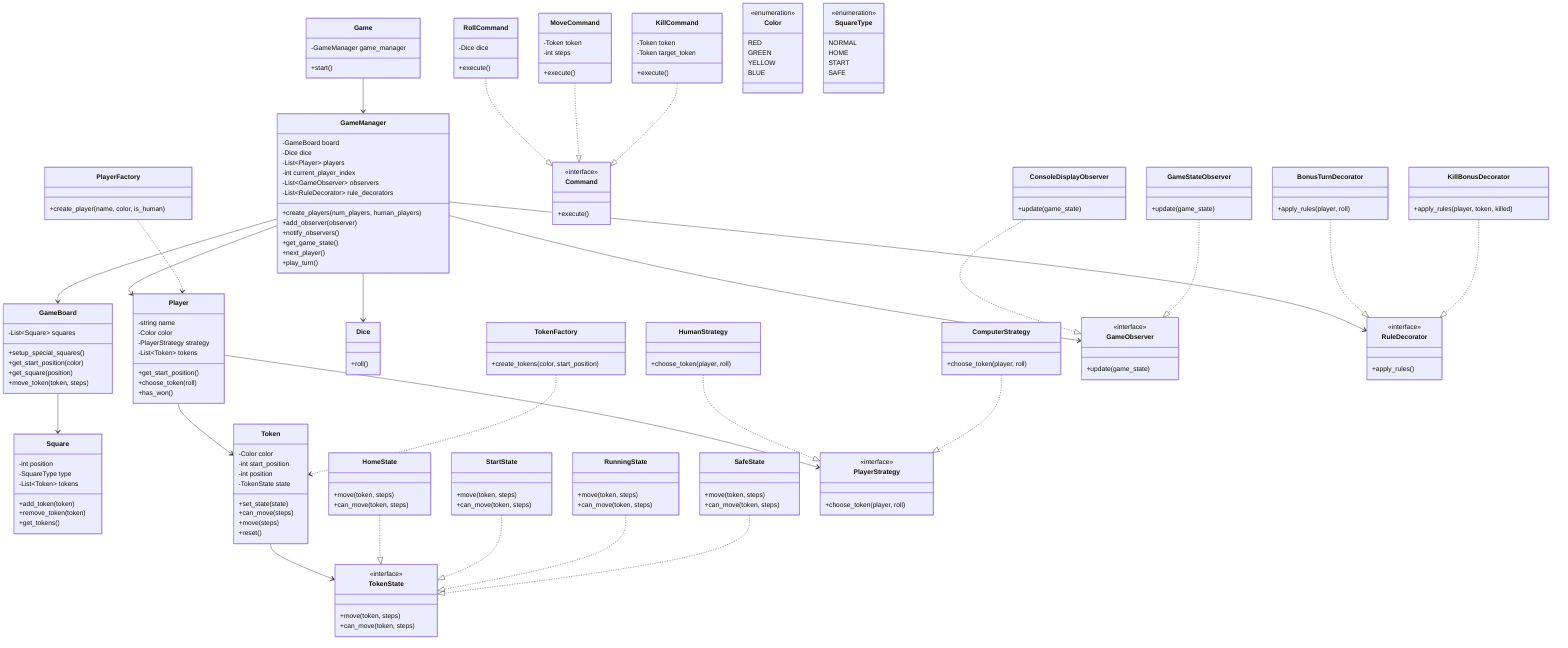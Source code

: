 classDiagram
    class Game {
        -GameManager game_manager
        +start()
    }
    
    class GameManager {
        -GameBoard board
        -Dice dice
        -List~Player~ players
        -int current_player_index
        -List~GameObserver~ observers
        -List~RuleDecorator~ rule_decorators
        +create_players(num_players, human_players)
        +add_observer(observer)
        +notify_observers()
        +get_game_state()
        +next_player()
        +play_turn()
    }
    
    class GameBoard {
        -List~Square~ squares
        +setup_special_squares()
        +get_start_position(color)
        +get_square(position)
        +move_token(token, steps)
    }
    
    class Square {
        -int position
        -SquareType type
        -List~Token~ tokens
        +add_token(token)
        +remove_token(token)
        +get_tokens()
    }
    
    class Player {
        -string name
        -Color color
        -PlayerStrategy strategy
        -List~Token~ tokens
        +get_start_position()
        +choose_token(roll)
        +has_won()
    }
    
    class Token {
        -Color color
        -int start_position
        -int position
        -TokenState state
        +set_state(state)
        +can_move(steps)
        +move(steps)
        +reset()
    }
    
    class Dice {
        +roll()
    }
    
    class PlayerFactory {
        +create_player(name, color, is_human)
    }
    
    class TokenFactory {
        +create_tokens(color, start_position)
    }
    
    class TokenState {
        <<interface>>
        +move(token, steps)
        +can_move(token, steps)
    }
    
    class HomeState {
        +move(token, steps)
        +can_move(token, steps)
    }
    
    class StartState {
        +move(token, steps)
        +can_move(token, steps)
    }
    
    class RunningState {
        +move(token, steps)
        +can_move(token, steps)
    }
    
    class SafeState {
        +move(token, steps)
        +can_move(token, steps)
    }
    
    class Command {
        <<interface>>
        +execute()
    }
    
    class RollCommand {
        -Dice dice
        +execute()
    }
    
    class MoveCommand {
        -Token token
        -int steps
        +execute()
    }
    
    class KillCommand {
        -Token token
        -Token target_token
        +execute()
    }
    
    class PlayerStrategy {
        <<interface>>
        +choose_token(player, roll)
    }
    
    class HumanStrategy {
        +choose_token(player, roll)
    }
    
    class ComputerStrategy {
        +choose_token(player, roll)
    }
    
    class GameObserver {
        <<interface>>
        +update(game_state)
    }
    
    class ConsoleDisplayObserver {
        +update(game_state)
    }
    
    class GameStateObserver {
        +update(game_state)
    }
    
    class RuleDecorator {
        <<interface>>
        +apply_rules()
    }
    
    class BonusTurnDecorator {
        +apply_rules(player, roll)
    }
    
    class KillBonusDecorator {
        +apply_rules(player, token, killed)
    }
    
    class Color {
        <<enumeration>>
        RED
        GREEN
        YELLOW
        BLUE
    }
    
    class SquareType {
        <<enumeration>>
        NORMAL
        HOME
        START
        SAFE
    }
    
    Game --> GameManager
    GameManager --> GameBoard
    GameManager --> Dice
    GameManager --> Player
    GameManager --> GameObserver
    GameManager --> RuleDecorator
    GameBoard --> Square
    Player --> Token
    Player --> PlayerStrategy
    Token --> TokenState
    
    HomeState ..|> TokenState
    StartState ..|> TokenState
    RunningState ..|> TokenState
    SafeState ..|> TokenState
    
    RollCommand ..|> Command
    MoveCommand ..|> Command
    KillCommand ..|> Command
    
    HumanStrategy ..|> PlayerStrategy
    ComputerStrategy ..|> PlayerStrategy
    
    ConsoleDisplayObserver ..|> GameObserver
    GameStateObserver ..|> GameObserver
    
    BonusTurnDecorator ..|> RuleDecorator
    KillBonusDecorator ..|> RuleDecorator
    
    PlayerFactory ..> Player
    TokenFactory ..> Token